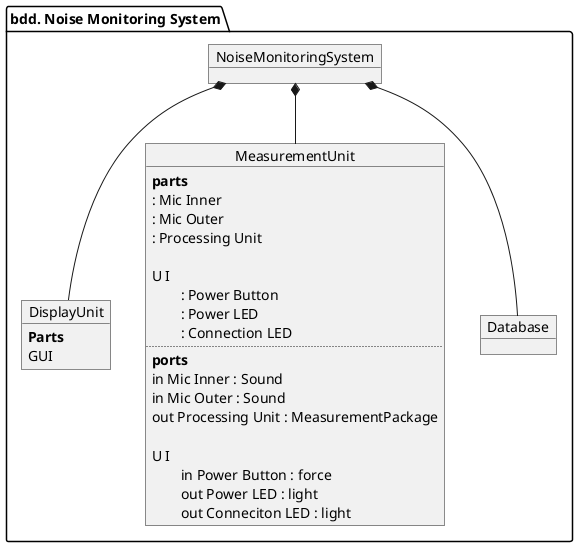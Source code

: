 @startuml BDD_System

folder "bdd. Noise Monitoring System" as BDD  {
    object NoiseMonitoringSystem {
    }
    object DisplayUnit {
        **Parts**
        GUI
    }

    object MeasurementUnit {
        **parts**
        : Mic Inner
        : Mic Outer
        : Processing Unit \n
        U I
            \t: Power Button
            \t: Power LED
            \t: Connection LED
        ..
        **ports**
        in Mic Inner : Sound 
        in Mic Outer : Sound
        out Processing Unit : MeasurementPackage\n
        U I
            \tin Power Button : force 
            \tout Power LED : light
            \tout Conneciton LED : light
    }

    object Database {
    }

    NoiseMonitoringSystem *-- DisplayUnit
    NoiseMonitoringSystem *-- MeasurementUnit
    NoiseMonitoringSystem *-- Database
}




@enduml